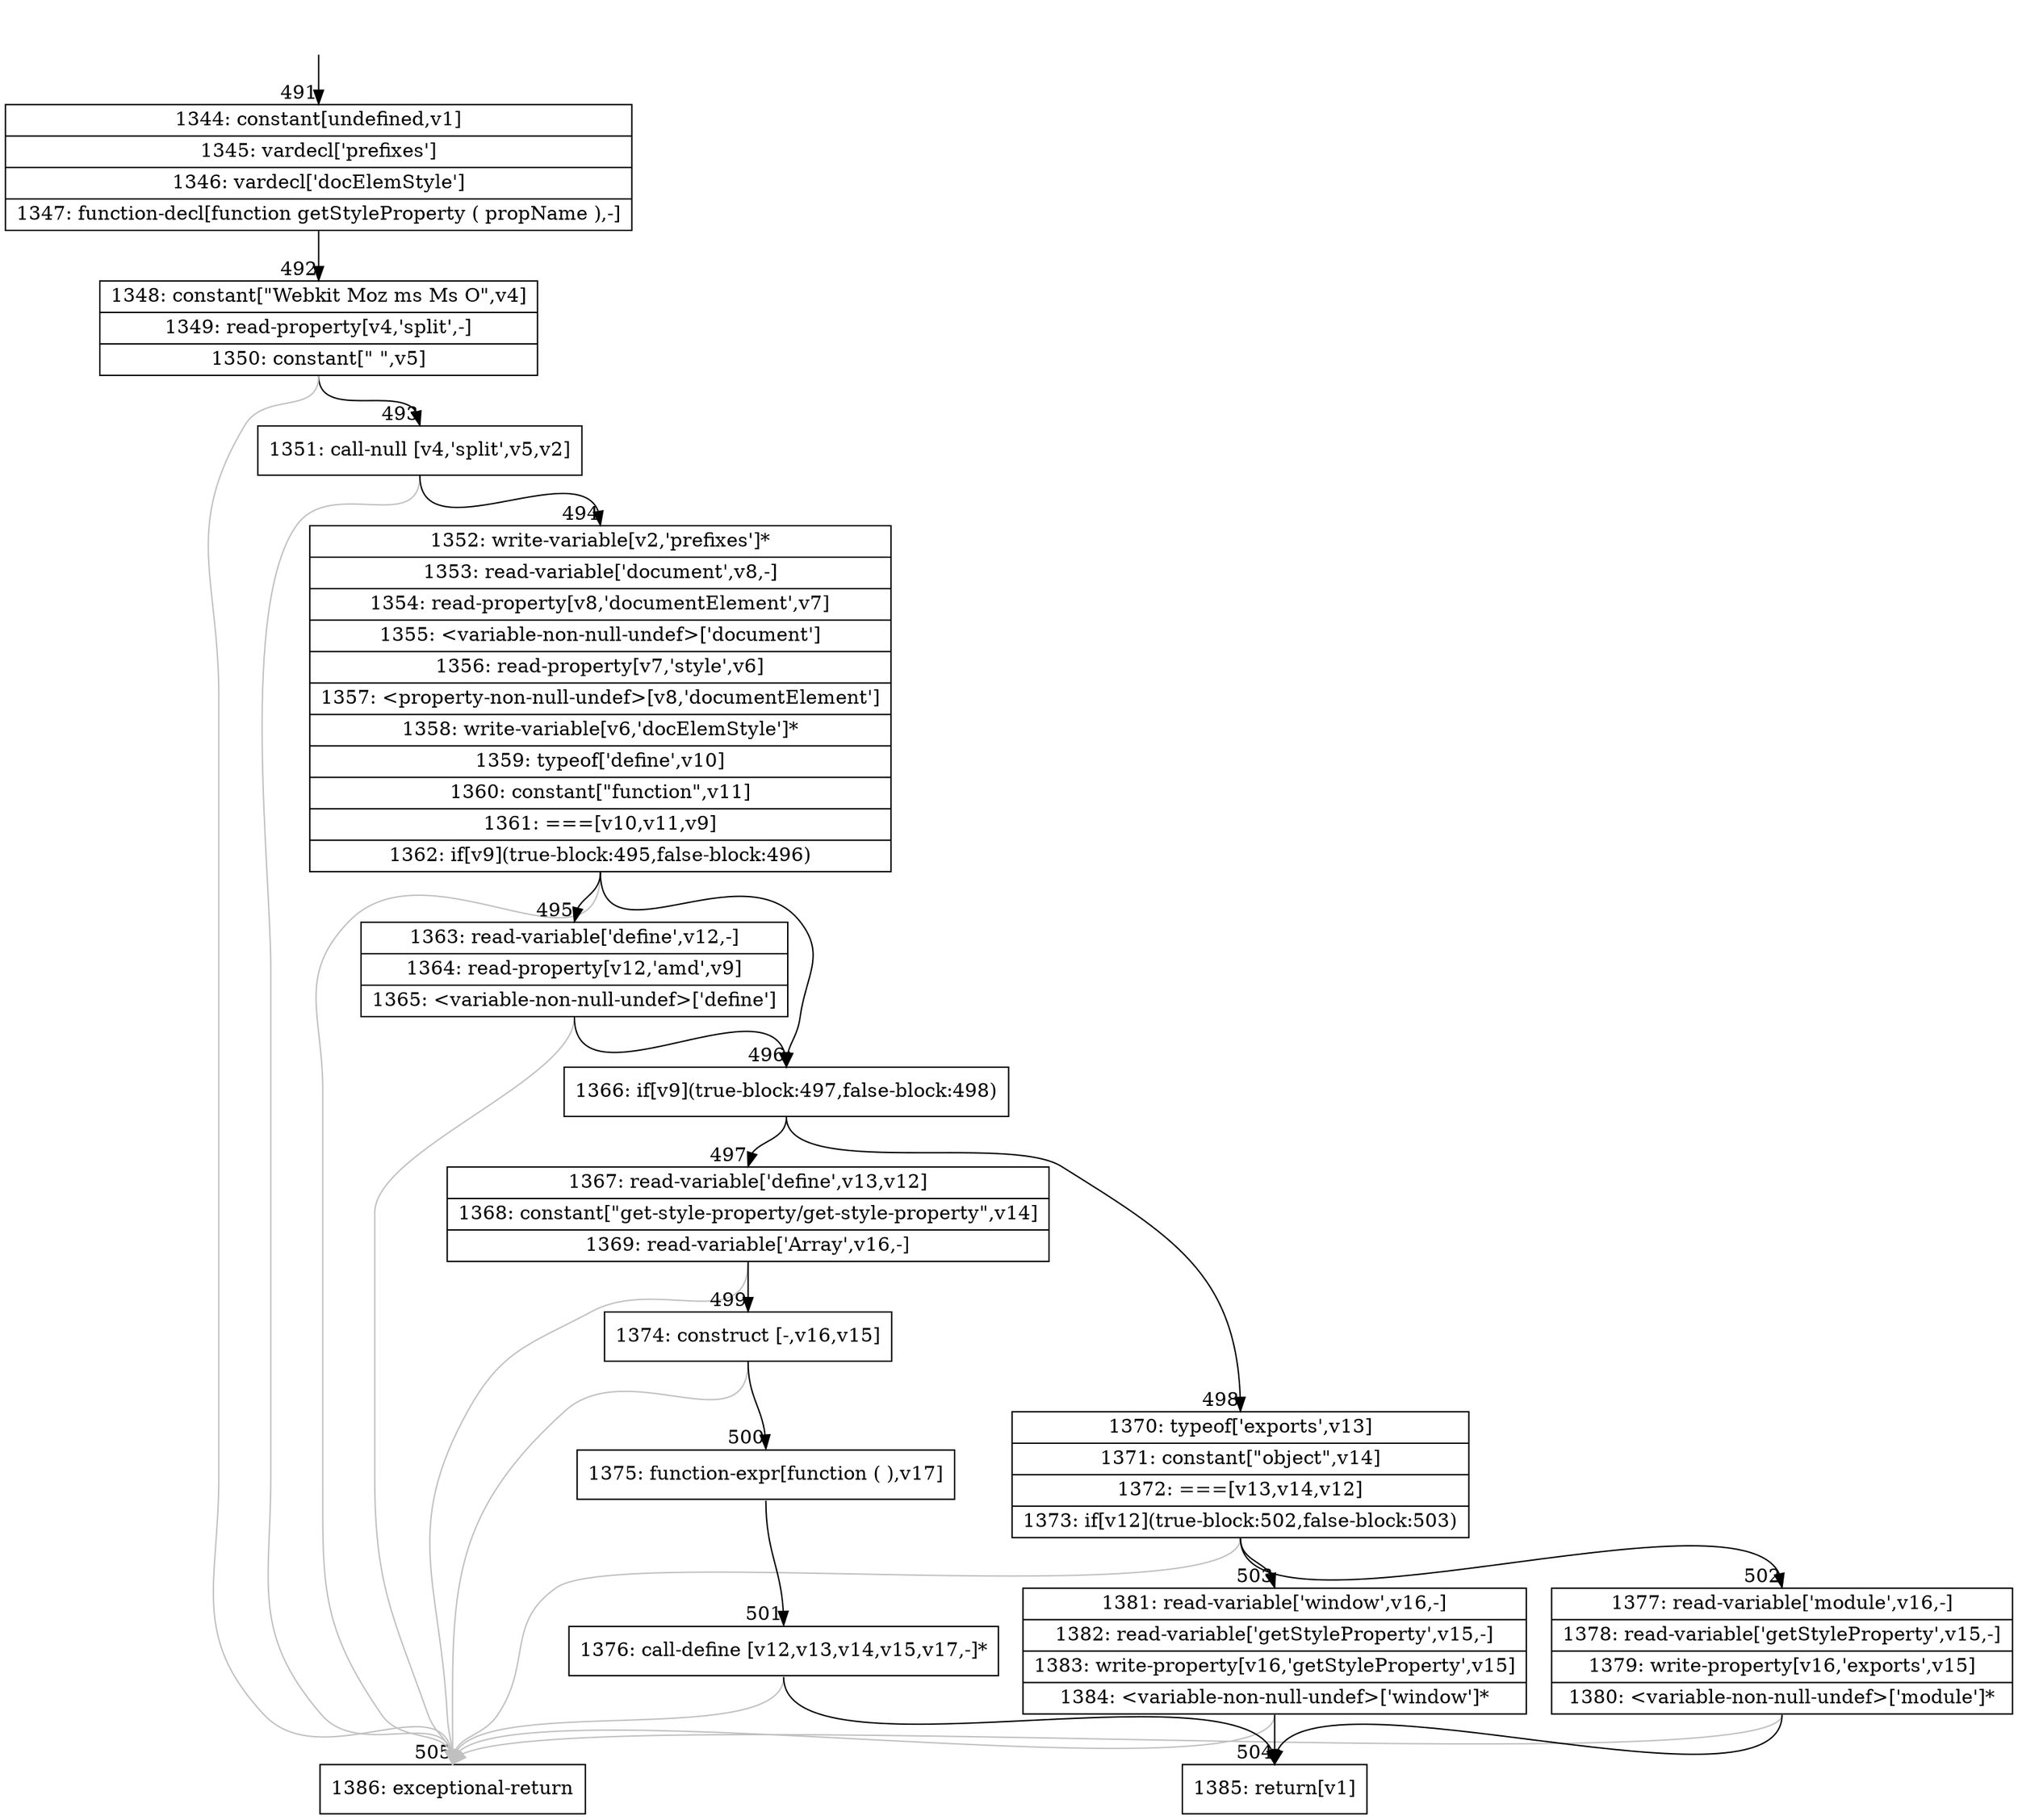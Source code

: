 digraph {
rankdir="TD"
BB_entry45[shape=none,label=""];
BB_entry45 -> BB491 [tailport=s, headport=n, headlabel="    491"]
BB491 [shape=record label="{1344: constant[undefined,v1]|1345: vardecl['prefixes']|1346: vardecl['docElemStyle']|1347: function-decl[function getStyleProperty ( propName ),-]}" ] 
BB491 -> BB492 [tailport=s, headport=n, headlabel="      492"]
BB492 [shape=record label="{1348: constant[\"Webkit Moz ms Ms O\",v4]|1349: read-property[v4,'split',-]|1350: constant[\" \",v5]}" ] 
BB492 -> BB493 [tailport=s, headport=n, headlabel="      493"]
BB492 -> BB505 [tailport=s, headport=n, color=gray, headlabel="      505"]
BB493 [shape=record label="{1351: call-null [v4,'split',v5,v2]}" ] 
BB493 -> BB494 [tailport=s, headport=n, headlabel="      494"]
BB493 -> BB505 [tailport=s, headport=n, color=gray]
BB494 [shape=record label="{1352: write-variable[v2,'prefixes']*|1353: read-variable['document',v8,-]|1354: read-property[v8,'documentElement',v7]|1355: \<variable-non-null-undef\>['document']|1356: read-property[v7,'style',v6]|1357: \<property-non-null-undef\>[v8,'documentElement']|1358: write-variable[v6,'docElemStyle']*|1359: typeof['define',v10]|1360: constant[\"function\",v11]|1361: ===[v10,v11,v9]|1362: if[v9](true-block:495,false-block:496)}" ] 
BB494 -> BB496 [tailport=s, headport=n, headlabel="      496"]
BB494 -> BB495 [tailport=s, headport=n, headlabel="      495"]
BB494 -> BB505 [tailport=s, headport=n, color=gray]
BB495 [shape=record label="{1363: read-variable['define',v12,-]|1364: read-property[v12,'amd',v9]|1365: \<variable-non-null-undef\>['define']}" ] 
BB495 -> BB496 [tailport=s, headport=n]
BB495 -> BB505 [tailport=s, headport=n, color=gray]
BB496 [shape=record label="{1366: if[v9](true-block:497,false-block:498)}" ] 
BB496 -> BB497 [tailport=s, headport=n, headlabel="      497"]
BB496 -> BB498 [tailport=s, headport=n, headlabel="      498"]
BB497 [shape=record label="{1367: read-variable['define',v13,v12]|1368: constant[\"get-style-property/get-style-property\",v14]|1369: read-variable['Array',v16,-]}" ] 
BB497 -> BB499 [tailport=s, headport=n, headlabel="      499"]
BB497 -> BB505 [tailport=s, headport=n, color=gray]
BB498 [shape=record label="{1370: typeof['exports',v13]|1371: constant[\"object\",v14]|1372: ===[v13,v14,v12]|1373: if[v12](true-block:502,false-block:503)}" ] 
BB498 -> BB502 [tailport=s, headport=n, headlabel="      502"]
BB498 -> BB503 [tailport=s, headport=n, headlabel="      503"]
BB498 -> BB505 [tailport=s, headport=n, color=gray]
BB499 [shape=record label="{1374: construct [-,v16,v15]}" ] 
BB499 -> BB500 [tailport=s, headport=n, headlabel="      500"]
BB499 -> BB505 [tailport=s, headport=n, color=gray]
BB500 [shape=record label="{1375: function-expr[function ( ),v17]}" ] 
BB500 -> BB501 [tailport=s, headport=n, headlabel="      501"]
BB501 [shape=record label="{1376: call-define [v12,v13,v14,v15,v17,-]*}" ] 
BB501 -> BB504 [tailport=s, headport=n, headlabel="      504"]
BB501 -> BB505 [tailport=s, headport=n, color=gray]
BB502 [shape=record label="{1377: read-variable['module',v16,-]|1378: read-variable['getStyleProperty',v15,-]|1379: write-property[v16,'exports',v15]|1380: \<variable-non-null-undef\>['module']*}" ] 
BB502 -> BB504 [tailport=s, headport=n]
BB502 -> BB505 [tailport=s, headport=n, color=gray]
BB503 [shape=record label="{1381: read-variable['window',v16,-]|1382: read-variable['getStyleProperty',v15,-]|1383: write-property[v16,'getStyleProperty',v15]|1384: \<variable-non-null-undef\>['window']*}" ] 
BB503 -> BB504 [tailport=s, headport=n]
BB503 -> BB505 [tailport=s, headport=n, color=gray]
BB504 [shape=record label="{1385: return[v1]}" ] 
BB505 [shape=record label="{1386: exceptional-return}" ] 
//#$~ 756
}
